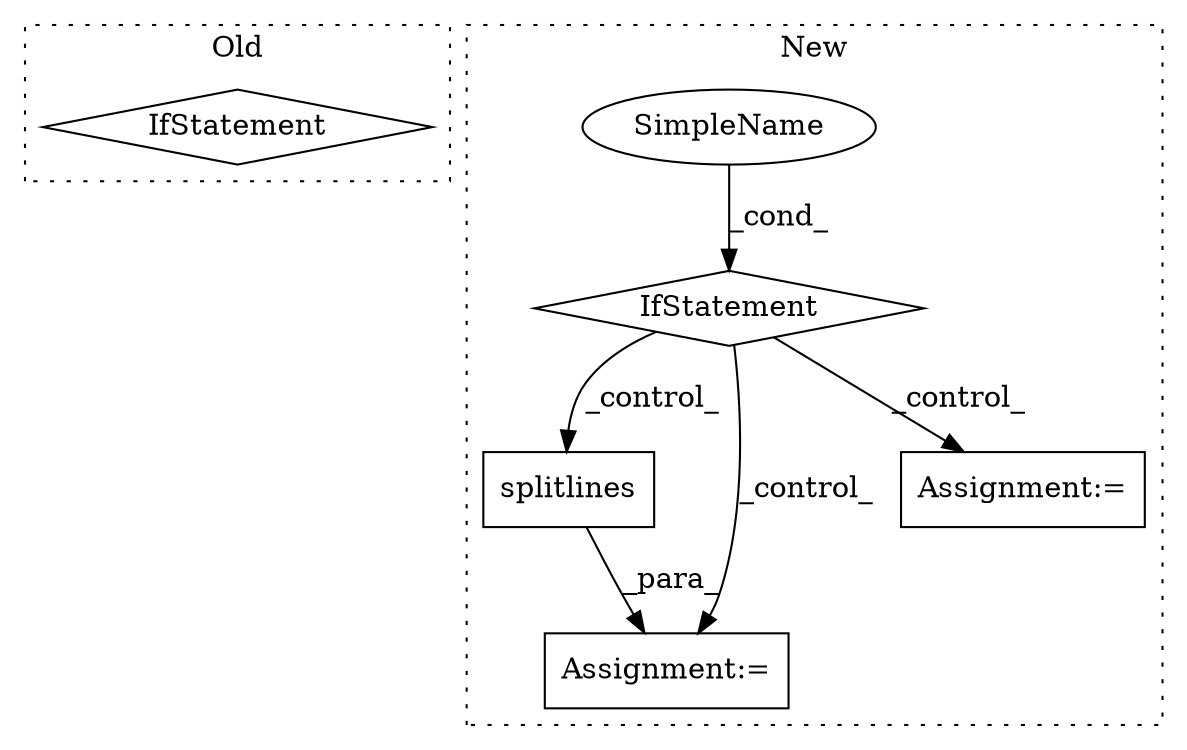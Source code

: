 digraph G {
subgraph cluster0 {
1 [label="IfStatement" a="25" s="1155,1166" l="4,2" shape="diamond"];
label = "Old";
style="dotted";
}
subgraph cluster1 {
2 [label="splitlines" a="32" s="1542" l="12" shape="box"];
3 [label="Assignment:=" a="7" s="1495" l="1" shape="box"];
4 [label="SimpleName" a="42" s="" l="" shape="ellipse"];
5 [label="IfStatement" a="25" s="1361,1372" l="4,2" shape="diamond"];
6 [label="Assignment:=" a="7" s="1457" l="1" shape="box"];
label = "New";
style="dotted";
}
2 -> 3 [label="_para_"];
4 -> 5 [label="_cond_"];
5 -> 3 [label="_control_"];
5 -> 2 [label="_control_"];
5 -> 6 [label="_control_"];
}